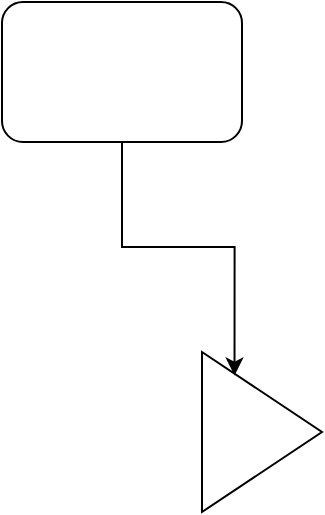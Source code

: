 <mxfile version="24.7.17">
  <diagram name="第 1 页" id="VA5Ta_XPTvdvxBVquDnH">
    <mxGraphModel dx="1914" dy="995" grid="1" gridSize="10" guides="1" tooltips="1" connect="1" arrows="1" fold="1" page="1" pageScale="1" pageWidth="827" pageHeight="1169" math="0" shadow="0">
      <root>
        <mxCell id="0" />
        <mxCell id="1" parent="0" />
        <mxCell id="NMfg8xTTFvhN9HXigFar-1" value="" style="rounded=1;whiteSpace=wrap;html=1;" vertex="1" parent="1">
          <mxGeometry x="230" y="330" width="120" height="70" as="geometry" />
        </mxCell>
        <mxCell id="NMfg8xTTFvhN9HXigFar-2" value="" style="triangle;whiteSpace=wrap;html=1;" vertex="1" parent="1">
          <mxGeometry x="330" y="505" width="60" height="80" as="geometry" />
        </mxCell>
        <mxCell id="NMfg8xTTFvhN9HXigFar-3" style="edgeStyle=orthogonalEdgeStyle;rounded=0;orthogonalLoop=1;jettySize=auto;html=1;entryX=0.271;entryY=0.147;entryDx=0;entryDy=0;entryPerimeter=0;" edge="1" parent="1" source="NMfg8xTTFvhN9HXigFar-1" target="NMfg8xTTFvhN9HXigFar-2">
          <mxGeometry relative="1" as="geometry" />
        </mxCell>
      </root>
    </mxGraphModel>
  </diagram>
</mxfile>
